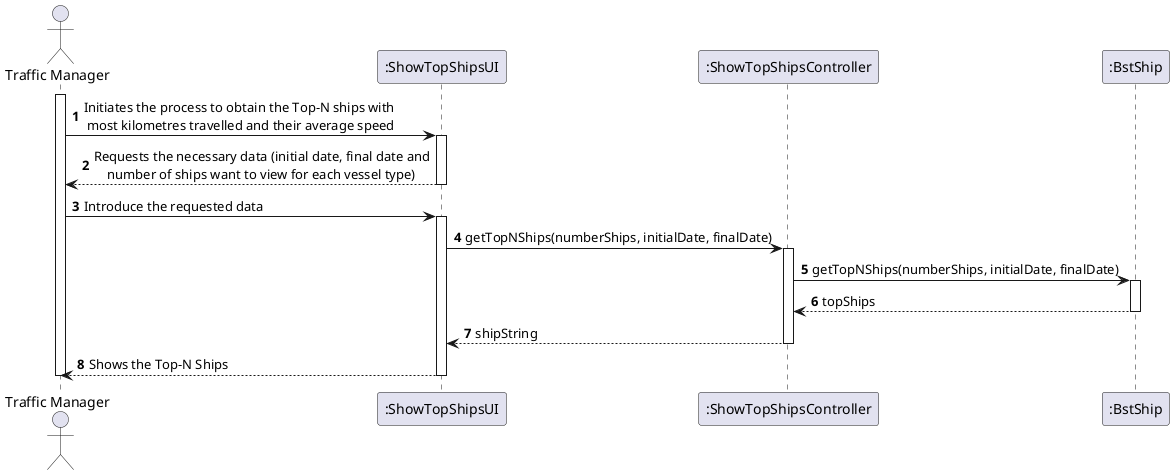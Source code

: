 @startuml

autonumber
actor "Traffic Manager" as TP
activate TP
participant ":ShowTopShipsUI" as ui
participant ":ShowTopShipsController" as controller
participant ":BstShip" as bstShip


TP -> ui : Initiates the process to obtain the Top-N ships with\n most kilometres travelled and their average speed
activate ui


ui --> TP : Requests the necessary data (initial date, final date and\n    number of ships want to view for each vessel type)
deactivate ui


TP -> ui : Introduce the requested data
activate ui


ui -> controller : getTopNShips(numberShips, initialDate, finalDate)
activate controller


controller -> bstShip : getTopNShips(numberShips, initialDate, finalDate)
activate bstShip


bstShip --> controller : topShips
deactivate bstShip

controller --> ui : shipString

deactivate controller


ui --> TP : Shows the Top-N Ships
deactivate ui
deactivate TP

@enduml